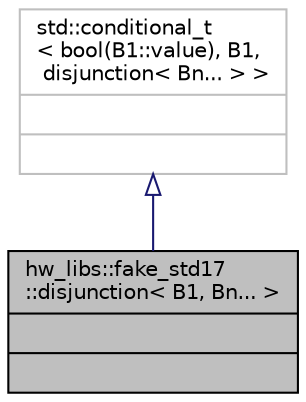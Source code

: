 digraph "hw_libs::fake_std17::disjunction&lt; B1, Bn... &gt;"
{
 // INTERACTIVE_SVG=YES
  edge [fontname="Helvetica",fontsize="10",labelfontname="Helvetica",labelfontsize="10"];
  node [fontname="Helvetica",fontsize="10",shape=record];
  Node2 [label="{hw_libs::fake_std17\l::disjunction\< B1, Bn... \>\n||}",height=0.2,width=0.4,color="black", fillcolor="grey75", style="filled", fontcolor="black"];
  Node3 -> Node2 [dir="back",color="midnightblue",fontsize="10",style="solid",arrowtail="onormal",fontname="Helvetica"];
  Node3 [label="{std::conditional_t\l\< bool(B1::value), B1,\l disjunction\< Bn... \> \>\n||}",height=0.2,width=0.4,color="grey75", fillcolor="white", style="filled"];
}
